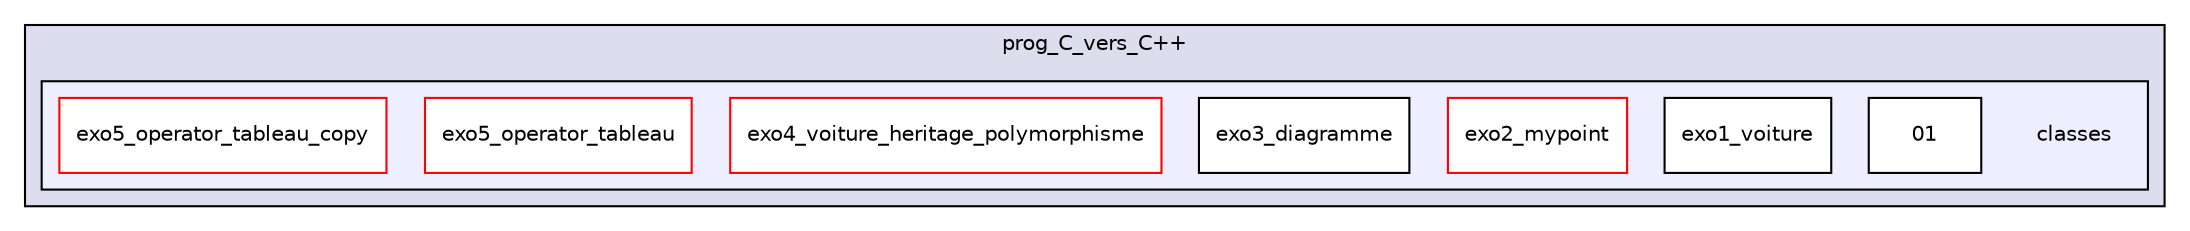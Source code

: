 digraph "prog_C_vers_C++/classes" {
  compound=true
  node [ fontsize="10", fontname="Helvetica"];
  edge [ labelfontsize="10", labelfontname="Helvetica"];
  subgraph clusterdir_0279f0bf3499566928b244050d68cab8 {
    graph [ bgcolor="#ddddee", pencolor="black", label="prog_C_vers_C++" fontname="Helvetica", fontsize="10", URL="dir_0279f0bf3499566928b244050d68cab8.html"]
  subgraph clusterdir_dceab970937d3bb196793ff2e2554e33 {
    graph [ bgcolor="#eeeeff", pencolor="black", label="" URL="dir_dceab970937d3bb196793ff2e2554e33.html"];
    dir_dceab970937d3bb196793ff2e2554e33 [shape=plaintext label="classes"];
    dir_8d95c8900d802f7b740dc7656401650d [shape=box label="01" color="black" fillcolor="white" style="filled" URL="dir_8d95c8900d802f7b740dc7656401650d.html"];
    dir_e97d7c792e17e9c44ae60d445dd12c6e [shape=box label="exo1_voiture" color="black" fillcolor="white" style="filled" URL="dir_e97d7c792e17e9c44ae60d445dd12c6e.html"];
    dir_5e4bc5473dfca6ff9bbdba1865852de2 [shape=box label="exo2_mypoint" color="red" fillcolor="white" style="filled" URL="dir_5e4bc5473dfca6ff9bbdba1865852de2.html"];
    dir_865e151deca8098b6b1dd4bbcf658c4d [shape=box label="exo3_diagramme" color="black" fillcolor="white" style="filled" URL="dir_865e151deca8098b6b1dd4bbcf658c4d.html"];
    dir_6b30d71947fdae2865b9c54b0d3bf140 [shape=box label="exo4_voiture_heritage_polymorphisme" color="red" fillcolor="white" style="filled" URL="dir_6b30d71947fdae2865b9c54b0d3bf140.html"];
    dir_2892b6f20d1745fa05f70259c7649124 [shape=box label="exo5_operator_tableau" color="red" fillcolor="white" style="filled" URL="dir_2892b6f20d1745fa05f70259c7649124.html"];
    dir_c4ca637a0b2a64950962914c40616381 [shape=box label="exo5_operator_tableau_copy" color="red" fillcolor="white" style="filled" URL="dir_c4ca637a0b2a64950962914c40616381.html"];
  }
  }
}
